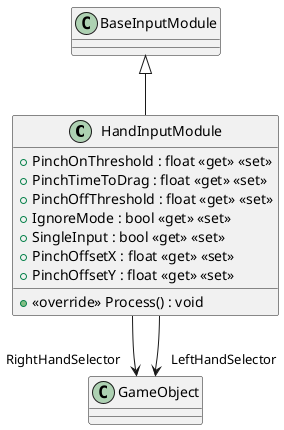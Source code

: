 @startuml
class HandInputModule {
    + PinchOnThreshold : float <<get>> <<set>>
    + PinchTimeToDrag : float <<get>> <<set>>
    + PinchOffThreshold : float <<get>> <<set>>
    + IgnoreMode : bool <<get>> <<set>>
    + SingleInput : bool <<get>> <<set>>
    + <<override>> Process() : void
    + PinchOffsetX : float <<get>> <<set>>
    + PinchOffsetY : float <<get>> <<set>>
}
BaseInputModule <|-- HandInputModule
HandInputModule --> "RightHandSelector" GameObject
HandInputModule --> "LeftHandSelector" GameObject
@enduml
